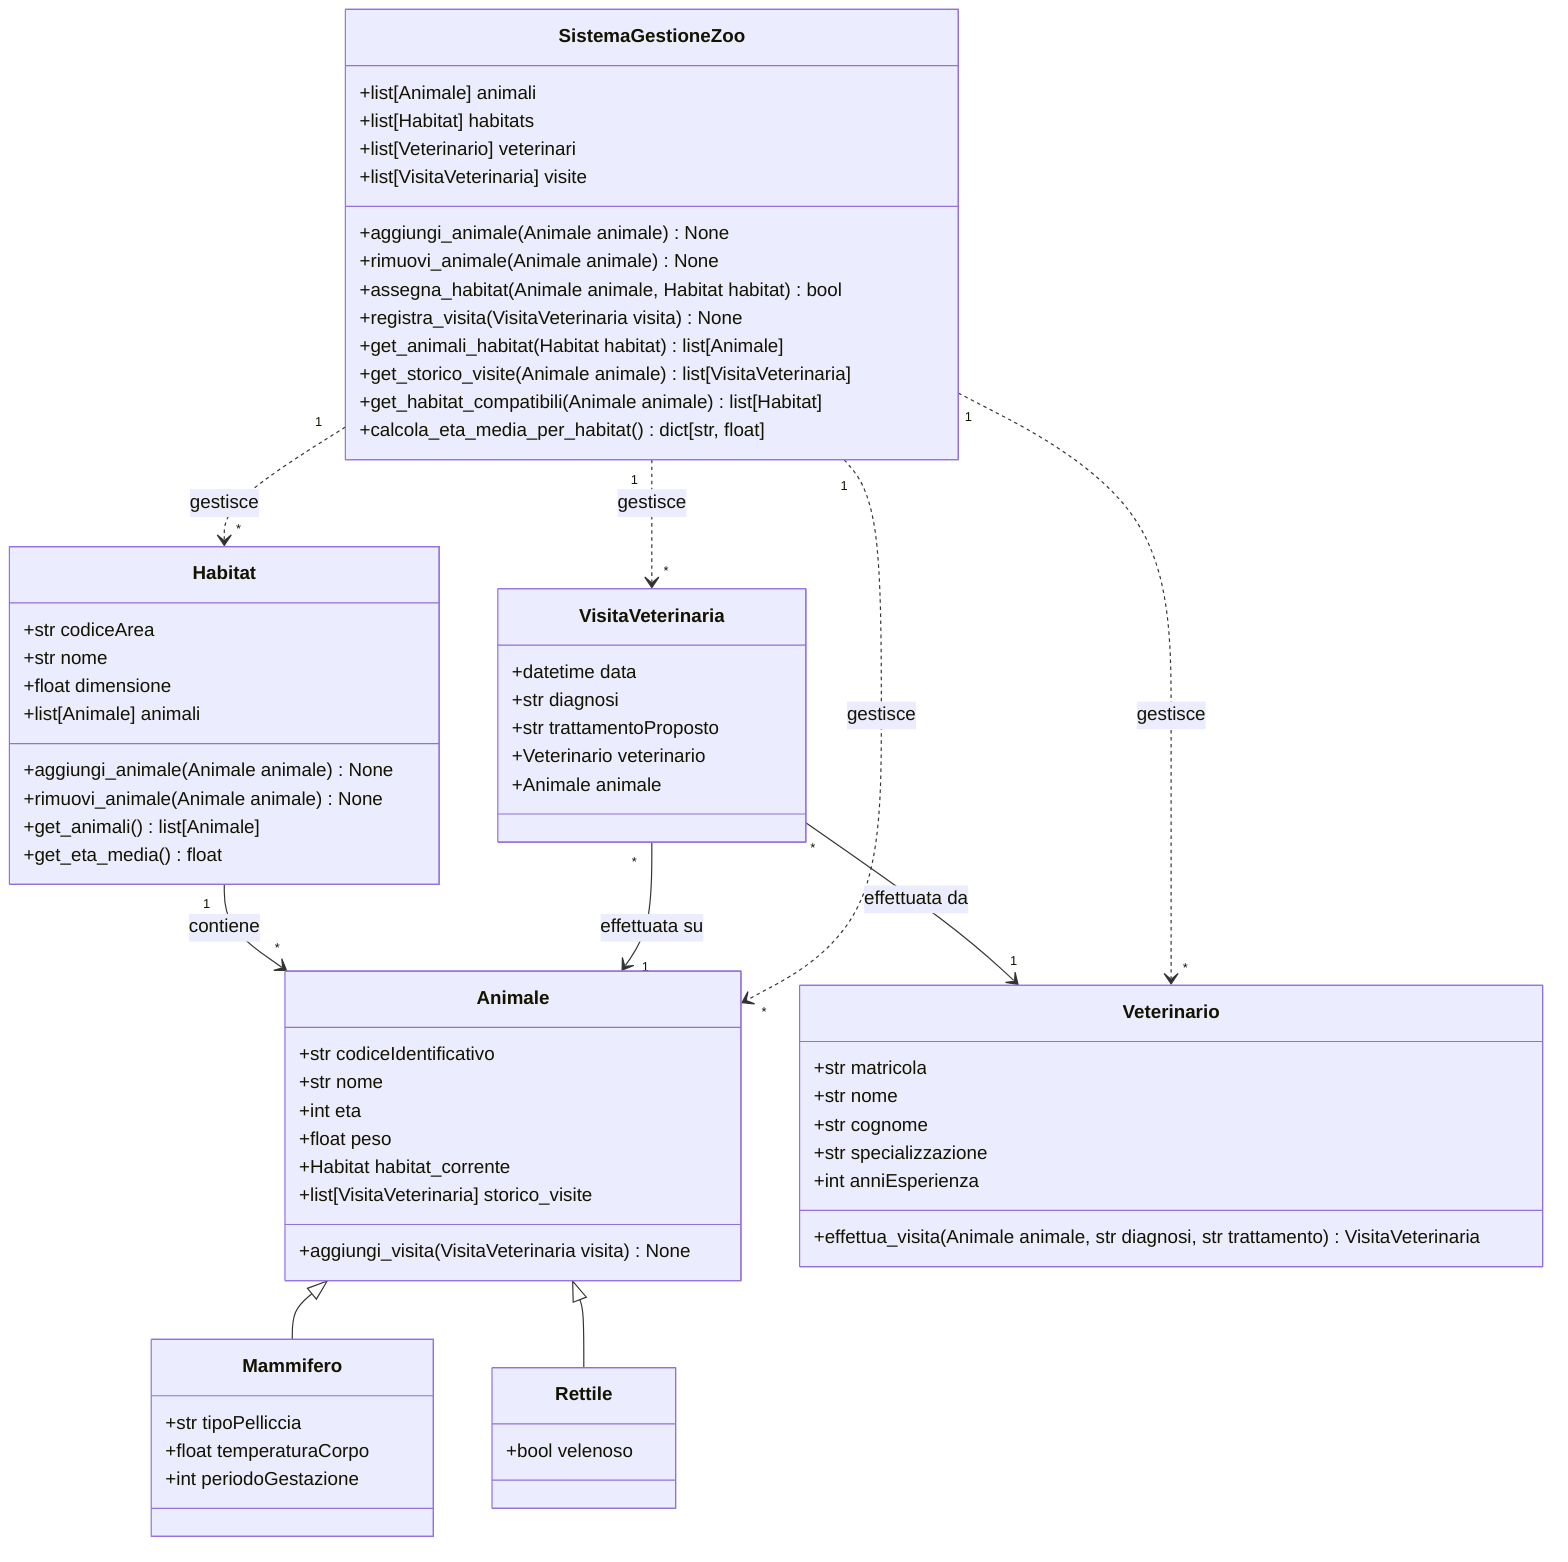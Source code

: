 classDiagram
    Animale <|-- Mammifero
    Animale <|-- Rettile
    Habitat "1" --> "*" Animale : contiene
    VisitaVeterinaria "*" --> "1" Veterinario : effettuata da
    VisitaVeterinaria "*" --> "1" Animale : effettuata su
    SistemaGestioneZoo "1" ..> "*" Animale : gestisce
    SistemaGestioneZoo "1" ..> "*" Habitat : gestisce
    SistemaGestioneZoo "1" ..> "*" Veterinario : gestisce
    SistemaGestioneZoo "1" ..> "*" VisitaVeterinaria : gestisce

    class Animale {
        +str codiceIdentificativo
        +str nome
        +int eta
        +float peso
        +Habitat habitat_corrente
        +list[VisitaVeterinaria] storico_visite
        +aggiungi_visita(VisitaVeterinaria visita) None
    }

    class Mammifero {
        +str tipoPelliccia
        +float temperaturaCorpo
        +int periodoGestazione
    }

    class Rettile {
        +bool velenoso
    }

    class Habitat {
        +str codiceArea
        +str nome
        +float dimensione
        +list[Animale] animali
        +aggiungi_animale(Animale animale) None
        +rimuovi_animale(Animale animale) None
        +get_animali() list[Animale]
        +get_eta_media() float
    }

    class Veterinario {
        +str matricola
        +str nome
        +str cognome
        +str specializzazione
        +int anniEsperienza
        +effettua_visita(Animale animale, str diagnosi, str trattamento) VisitaVeterinaria
    }

    class VisitaVeterinaria {
        +datetime data
        +str diagnosi
        +str trattamentoProposto
        +Veterinario veterinario
        +Animale animale
    }

    class SistemaGestioneZoo {
        +list[Animale] animali
        +list[Habitat] habitats
        +list[Veterinario] veterinari
        +list[VisitaVeterinaria] visite
        +aggiungi_animale(Animale animale) None
        +rimuovi_animale(Animale animale) None
        +assegna_habitat(Animale animale, Habitat habitat) bool
        +registra_visita(VisitaVeterinaria visita) None
        +get_animali_habitat(Habitat habitat) list[Animale]
        +get_storico_visite(Animale animale) list[VisitaVeterinaria]
        +get_habitat_compatibili(Animale animale) list[Habitat]
        +calcola_eta_media_per_habitat() dict[str, float]
    }